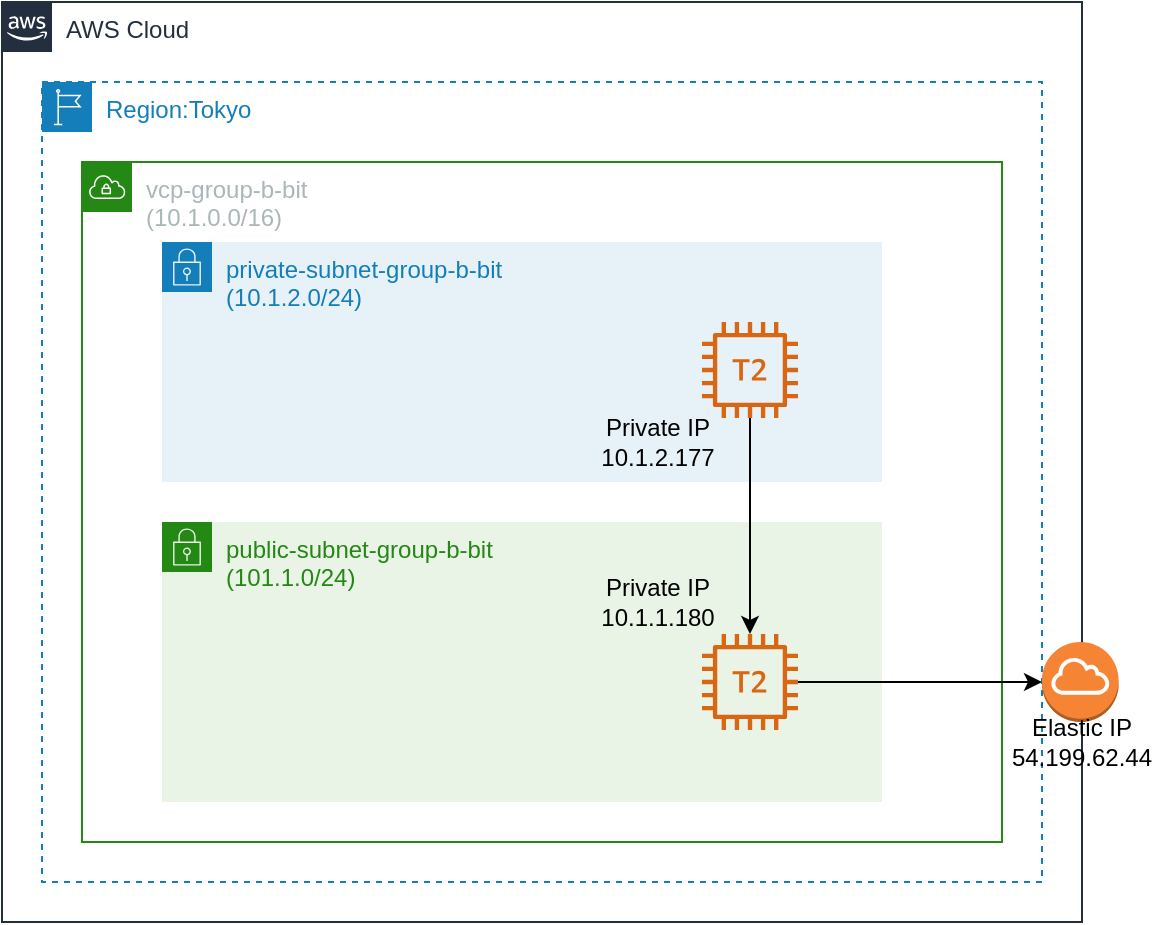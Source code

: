 <mxfile version="13.8.0" type="github">
  <diagram id="7wykjOYfBRTnQpJchJCY" name="ページ1">
    <mxGraphModel dx="1422" dy="762" grid="1" gridSize="10" guides="1" tooltips="1" connect="1" arrows="1" fold="1" page="1" pageScale="1" pageWidth="827" pageHeight="1169" math="0" shadow="0">
      <root>
        <mxCell id="0" />
        <mxCell id="1" parent="0" />
        <mxCell id="2GPm-SRTyEFYeH53jlEw-1" value="AWS Cloud" style="points=[[0,0],[0.25,0],[0.5,0],[0.75,0],[1,0],[1,0.25],[1,0.5],[1,0.75],[1,1],[0.75,1],[0.5,1],[0.25,1],[0,1],[0,0.75],[0,0.5],[0,0.25]];outlineConnect=0;gradientColor=none;html=1;whiteSpace=wrap;fontSize=12;fontStyle=0;shape=mxgraph.aws4.group;grIcon=mxgraph.aws4.group_aws_cloud_alt;strokeColor=#232F3E;fillColor=none;verticalAlign=top;align=left;spacingLeft=30;fontColor=#232F3E;dashed=0;" parent="1" vertex="1">
          <mxGeometry x="40" y="40" width="540" height="460" as="geometry" />
        </mxCell>
        <mxCell id="2GPm-SRTyEFYeH53jlEw-3" value="Region:Tokyo" style="points=[[0,0],[0.25,0],[0.5,0],[0.75,0],[1,0],[1,0.25],[1,0.5],[1,0.75],[1,1],[0.75,1],[0.5,1],[0.25,1],[0,1],[0,0.75],[0,0.5],[0,0.25]];outlineConnect=0;gradientColor=none;html=1;whiteSpace=wrap;fontSize=12;fontStyle=0;shape=mxgraph.aws4.group;grIcon=mxgraph.aws4.group_region;strokeColor=#147EBA;fillColor=none;verticalAlign=top;align=left;spacingLeft=30;fontColor=#147EBA;dashed=1;" parent="1" vertex="1">
          <mxGeometry x="60" y="80" width="500" height="400" as="geometry" />
        </mxCell>
        <mxCell id="2GPm-SRTyEFYeH53jlEw-4" value="vcp-group-b-bit&lt;br&gt;(10.1.0.0/16)" style="points=[[0,0],[0.25,0],[0.5,0],[0.75,0],[1,0],[1,0.25],[1,0.5],[1,0.75],[1,1],[0.75,1],[0.5,1],[0.25,1],[0,1],[0,0.75],[0,0.5],[0,0.25]];outlineConnect=0;gradientColor=none;html=1;whiteSpace=wrap;fontSize=12;fontStyle=0;shape=mxgraph.aws4.group;grIcon=mxgraph.aws4.group_vpc;strokeColor=#248814;fillColor=none;verticalAlign=top;align=left;spacingLeft=30;fontColor=#AAB7B8;dashed=0;" parent="1" vertex="1">
          <mxGeometry x="80" y="120" width="460" height="340" as="geometry" />
        </mxCell>
        <mxCell id="2GPm-SRTyEFYeH53jlEw-5" value="private-subnet-group-b-bit&lt;br&gt;(10.1.2.0/24)" style="points=[[0,0],[0.25,0],[0.5,0],[0.75,0],[1,0],[1,0.25],[1,0.5],[1,0.75],[1,1],[0.75,1],[0.5,1],[0.25,1],[0,1],[0,0.75],[0,0.5],[0,0.25]];outlineConnect=0;gradientColor=none;html=1;whiteSpace=wrap;fontSize=12;fontStyle=0;shape=mxgraph.aws4.group;grIcon=mxgraph.aws4.group_security_group;grStroke=0;strokeColor=#147EBA;fillColor=#E6F2F8;verticalAlign=top;align=left;spacingLeft=30;fontColor=#147EBA;dashed=0;" parent="1" vertex="1">
          <mxGeometry x="120" y="160" width="360" height="120" as="geometry" />
        </mxCell>
        <mxCell id="2GPm-SRTyEFYeH53jlEw-6" value="public-subnet-group-b-bit&lt;br&gt;(101.1.0/24)" style="points=[[0,0],[0.25,0],[0.5,0],[0.75,0],[1,0],[1,0.25],[1,0.5],[1,0.75],[1,1],[0.75,1],[0.5,1],[0.25,1],[0,1],[0,0.75],[0,0.5],[0,0.25]];outlineConnect=0;gradientColor=none;html=1;whiteSpace=wrap;fontSize=12;fontStyle=0;shape=mxgraph.aws4.group;grIcon=mxgraph.aws4.group_security_group;grStroke=0;strokeColor=#248814;fillColor=#E9F3E6;verticalAlign=top;align=left;spacingLeft=30;fontColor=#248814;dashed=0;" parent="1" vertex="1">
          <mxGeometry x="120" y="300" width="360" height="140" as="geometry" />
        </mxCell>
        <mxCell id="2GPm-SRTyEFYeH53jlEw-12" value="" style="outlineConnect=0;dashed=0;verticalLabelPosition=bottom;verticalAlign=top;align=center;html=1;shape=mxgraph.aws3.internet_gateway;fillColor=#F58534;gradientColor=none;" parent="1" vertex="1">
          <mxGeometry x="560" y="360" width="38.33" height="40" as="geometry" />
        </mxCell>
        <mxCell id="6bdvWAHxkDovJL6e0Xdg-4" style="edgeStyle=orthogonalEdgeStyle;rounded=0;orthogonalLoop=1;jettySize=auto;html=1;entryX=0;entryY=0.5;entryDx=0;entryDy=0;entryPerimeter=0;" edge="1" parent="1" source="6bdvWAHxkDovJL6e0Xdg-2" target="2GPm-SRTyEFYeH53jlEw-12">
          <mxGeometry relative="1" as="geometry" />
        </mxCell>
        <mxCell id="6bdvWAHxkDovJL6e0Xdg-2" value="" style="outlineConnect=0;fontColor=#232F3E;gradientColor=none;fillColor=#D86613;strokeColor=none;dashed=0;verticalLabelPosition=bottom;verticalAlign=top;align=center;html=1;fontSize=12;fontStyle=0;aspect=fixed;pointerEvents=1;shape=mxgraph.aws4.t2_instance;" vertex="1" parent="1">
          <mxGeometry x="390" y="356" width="48" height="48" as="geometry" />
        </mxCell>
        <mxCell id="6bdvWAHxkDovJL6e0Xdg-6" value="Elastic IP&lt;br&gt;54.199.62.44" style="text;html=1;strokeColor=none;fillColor=none;align=center;verticalAlign=middle;whiteSpace=wrap;rounded=0;" vertex="1" parent="1">
          <mxGeometry x="540" y="400" width="80" height="20" as="geometry" />
        </mxCell>
        <mxCell id="6bdvWAHxkDovJL6e0Xdg-7" value="Private IP&lt;br&gt;10.1.1.180" style="text;html=1;strokeColor=none;fillColor=none;align=center;verticalAlign=middle;whiteSpace=wrap;rounded=0;" vertex="1" parent="1">
          <mxGeometry x="330" y="330" width="76" height="20" as="geometry" />
        </mxCell>
        <mxCell id="6bdvWAHxkDovJL6e0Xdg-9" value="" style="edgeStyle=orthogonalEdgeStyle;rounded=0;orthogonalLoop=1;jettySize=auto;html=1;" edge="1" parent="1" source="6bdvWAHxkDovJL6e0Xdg-8" target="6bdvWAHxkDovJL6e0Xdg-2">
          <mxGeometry relative="1" as="geometry" />
        </mxCell>
        <mxCell id="6bdvWAHxkDovJL6e0Xdg-8" value="" style="outlineConnect=0;fontColor=#232F3E;gradientColor=none;fillColor=#D86613;strokeColor=none;dashed=0;verticalLabelPosition=bottom;verticalAlign=top;align=center;html=1;fontSize=12;fontStyle=0;aspect=fixed;pointerEvents=1;shape=mxgraph.aws4.t2_instance;" vertex="1" parent="1">
          <mxGeometry x="390" y="200" width="48" height="48" as="geometry" />
        </mxCell>
        <mxCell id="6bdvWAHxkDovJL6e0Xdg-10" value="Private IP&lt;br&gt;10.1.2.177" style="text;html=1;strokeColor=none;fillColor=none;align=center;verticalAlign=middle;whiteSpace=wrap;rounded=0;" vertex="1" parent="1">
          <mxGeometry x="330" y="250" width="76" height="20" as="geometry" />
        </mxCell>
      </root>
    </mxGraphModel>
  </diagram>
</mxfile>
